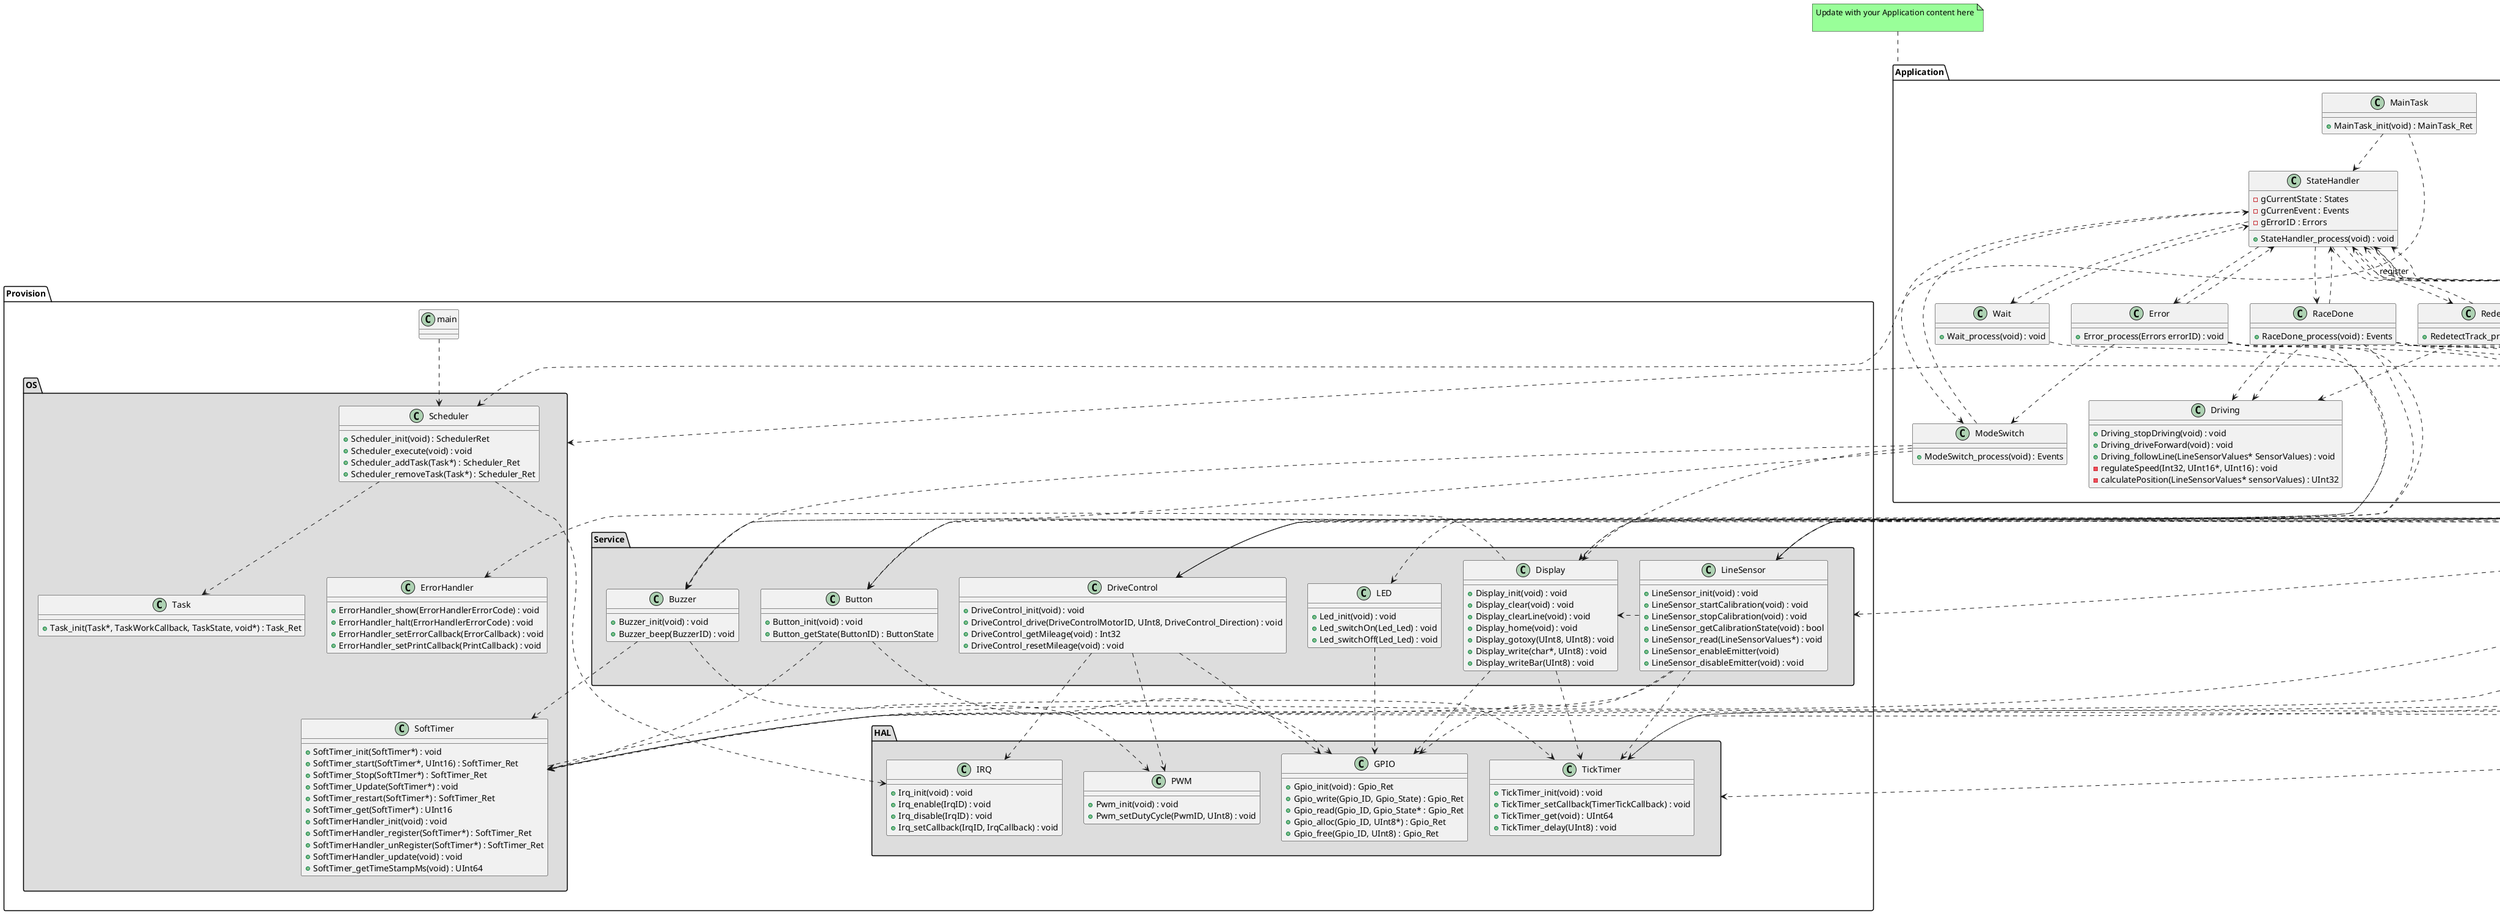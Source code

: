 @startuml class_diagram

package "Provision" {
package "OS" #DDDDDD {
    class Scheduler {
        + Scheduler_init(void) : SchedulerRet
        + Scheduler_execute(void) : void
        + Scheduler_addTask(Task*) : Scheduler_Ret
        + Scheduler_removeTask(Task*) : Scheduler_Ret
    }

    class Task {
        + Task_init(Task*, TaskWorkCallback, TaskState, void*) : Task_Ret
    }

    class SoftTimer{
        + SoftTimer_init(SoftTimer*) : void
        + SoftTimer_start(SoftTimer*, UInt16) : SoftTimer_Ret
        + SoftTimer_Stop(SoftTImer*) : SoftTimer_Ret
        + SoftTimer_Update(SoftTimer*) : void
        + SoftTimer_restart(SoftTimer*) : SoftTimer_Ret
        + SoftTimer_get(SoftTimer*) : UInt16
        + SoftTimerHandler_init(void) : void
        + SoftTimerHandler_register(SoftTimer*) : SoftTimer_Ret
        + SoftTimerHandler_unRegister(SoftTimer*) : SoftTimer_Ret
        + SoftTimerHandler_update(void) : void
        + SoftTimer_getTimeStampMs(void) : UInt64
    }

    class ErrorHandler {
        + ErrorHandler_show(ErrorHandlerErrorCode) : void
        + ErrorHandler_halt(ErrorHandlerErrorCode) : void
        + ErrorHandler_setErrorCallback(ErrorCallback) : void
        + ErrorHandler_setPrintCallback(PrintCallback) : void
    }


    Scheduler -[hidden]-> ErrorHandler
    ErrorHandler -[hidden]-> SoftTimer

}
package "Service" #DDDDDD {
    class Button {
        + Button_init(void) : void
        + Button_getState(ButtonID) : ButtonState
    }

    class Buzzer {
        + Buzzer_init(void) : void
        + Buzzer_beep(BuzzerID) : void
    }

    class Display {
        + Display_init(void) : void
        + Display_clear(void) : void
        + Display_clearLine(void) : void
        + Display_home(void) : void
        + Display_gotoxy(UInt8, UInt8) : void
        + Display_write(char*, UInt8) : void
        + Display_writeBar(UInt8) : void
    }

    class LED {
        + Led_init(void) : void
        + Led_switchOn(Led_Led) : void
        + Led_switchOff(Led_Led) : void
    }

    class DriveControl {
        + DriveControl_init(void) : void
        + DriveControl_drive(DriveControlMotorID, UInt8, DriveControl_Direction) : void
        + DriveControl_getMileage(void) : Int32
        + DriveControl_resetMileage(void) : void
    }

    class LineSensor {
        + LineSensor_init(void) : void
        + LineSensor_startCalibration(void) : void
        + LineSensor_stopCalibration(void) : void
        + LineSensor_getCalibrationState(void) : bool
        + LineSensor_read(LineSensorValues*) : void
        + LineSensor_enableEmitter(void)
        + LineSensor_disableEmitter(void) : void
    }
}

package "HAL" #DDDDDD {

    class GPIO{
        + Gpio_init(void) : Gpio_Ret
        + Gpio_write(Gpio_ID, Gpio_State) : Gpio_Ret
        + Gpio_read(Gpio_ID, Gpio_State* : Gpio_Ret
        + Gpio_alloc(Gpio_ID, UInt8*) : Gpio_Ret
        + Gpio_free(Gpio_ID, UInt8) : Gpio_Ret
    }
    class PWM{
        + Pwm_init(void) : void
        + Pwm_setDutyCycle(PwmID, UInt8) : void
    }
    class TickTimer{
        + TickTimer_init(void) : void
        + TickTimer_setCallback(TimerTickCallback) : void
        + TickTimer_get(void) : UInt64
        + TickTimer_delay(UInt8) : void
    }
    class IRQ{
        + Irq_init(void) : void
        + Irq_enable(IrqID) : void
        + Irq_disable(IrqID) : void
        + Irq_setCallback(IrqID, IrqCallback) : void
    }
}
    class main {

    }
    main ..> Scheduler

}

package "Application"  {

    class "MainTask" {
        + MainTask_init(void) : MainTask_Ret
    }

    Scheduler <.up.. MainTask : register
    
    class "StateHandler" {
        + StateHandler_process(void) : void
        - gCurrentState : States
        - gCurrenEvent : Events
        - gErrorID : Errors
    }
    
    class "Calibration" {
        + Calibration_process(void) : Events
    }
    
    class "Error" {
        + Error_process(Errors errorID) : void
    }
    
    class "Init" {
        + Init_process(void) : void
    }
    
    class "ModeSwitch" {
        + ModeSwitch_process(void) : Events
    }
    
    class "RaceDone" {
        + RaceDone_process(void) : Events
    }
    
    class "RedetectTrack" {
        + RedetectTrack_process(void) : Events
    }
    
    class "RunRace" {
        + RunRace_process(void) : Events
    }
    
     class "StartRace" {
        + StartRace_process(void) : Events
    }
    
     class "Wait" {
        + Wait_process(void) : void
    }
    
     class "Driving" {
        + Driving_stopDriving(void) : void
        + Driving_driveForward(void) : void
        + Driving_followLine(LineSensorValues* SensorValues) : void
        - regulateSpeed(Int32, UInt16*, UInt16) : void
        - calculatePosition(LineSensorValues* sensorValues) : UInt32
    }
}

note top of Application #99FF99 {
    Update with your Application content here

}

' ++++++++++++++++++++++++++++++++
' Application
MainTask ..> StateHandler

StateHandler ..> Calibration
StateHandler ..> ModeSwitch
StateHandler ..> Error
StateHandler ..> Init
StateHandler ..> RaceDone
StateHandler ..> RedetectTrack
StateHandler ..> RunRace
StateHandler ..> StartRace
StateHandler ..> Wait

Calibration ..> LineSensor
Calibration ..> SoftTimer
Calibration ..> DriveControl
Calibration ..> Display
Calibration ..> StateHandler

Error ..> StateHandler
Error ..> ModeSwitch
Error ..> Button
Error ..> Buzzer
Error ..> Display
Error ..> DriveControl

Init ..> HAL
Init ..> OS
Init ..> Service

ModeSwitch ..> StateHandler
ModeSwitch ..> Button
ModeSwitch ..> Buzzer
ModeSwitch ..> Display

RaceDone ..> LineSensor
RaceDone ..> DriveControl
RaceDone ..> TickTimer
RaceDone ..> Buzzer
RaceDone ..> LED
RaceDone ..> StateHandler
RaceDone ..> Driving

RedetectTrack ..> StateHandler
RedetectTrack ..> LineSensor
RedetectTrack ..> SoftTimer
RedetectTrack ..> Driving
RaceDone ..> Driving

RunRace ..> StateHandler
RunRace ..> LineSensor
RunRace ..> SoftTimer

StartRace ..> StateHandler
StartRace ..> SoftTimer
StartRace ..> DriveControl
StartRace ..> LineSensor
StartRace ..> TickTimer

Wait ..> StateHandler
Wait ..>Button

' Service

Button ..> GPIO
Button ..> SoftTimer

Buzzer ..> PWM
Buzzer ..> SoftTimer

Display ..> GPIO
Display ..> TickTimer
Display ..> ErrorHandler

DriveControl ..> GPIO
DriveControl ..> PWM
DriveControl ..> IRQ

LED ..> GPIO

LineSensor ..> SoftTimer
LineSensor ..> GPIO
LineSensor ..> TickTimer
LineSensor .r.> Display



' ++++++++++++++++++++++++++++++++
' OS

' ErrorHandler ..> HAL

SoftTimer ..> TickTimer

Scheduler ..> Task
Scheduler ..> IRQ

@enduml
